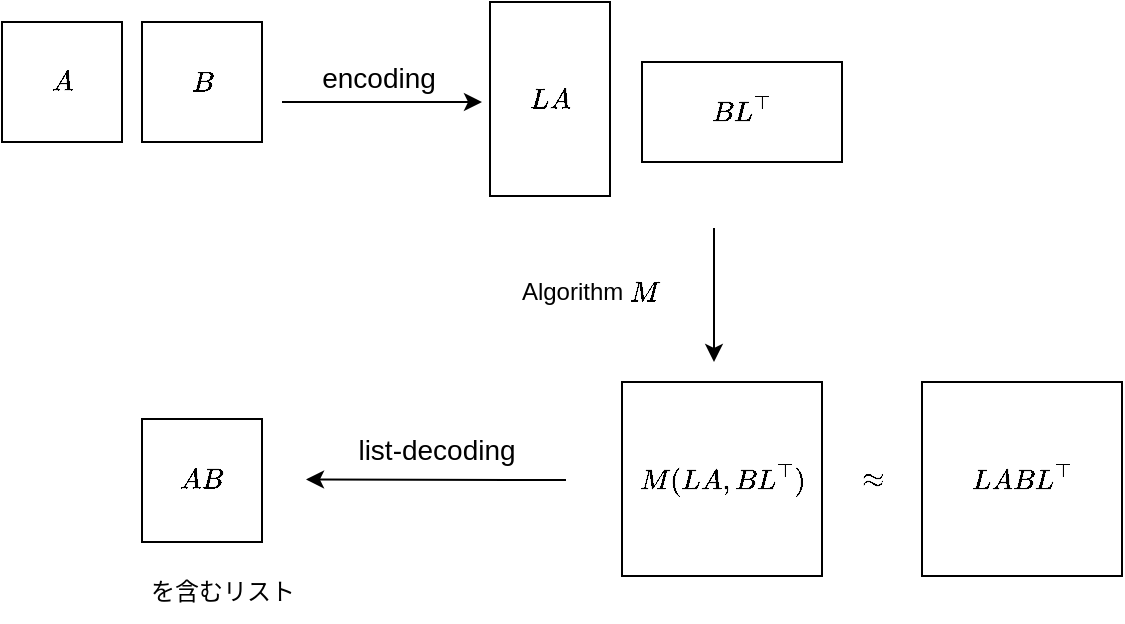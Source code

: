 <mxfile>
    <diagram id="a0IY9pOavN5R539W80ek" name="ページ1">
        <mxGraphModel dx="427" dy="361" grid="1" gridSize="10" guides="1" tooltips="1" connect="1" arrows="1" fold="1" page="1" pageScale="1" pageWidth="827" pageHeight="1169" math="1" shadow="0">
            <root>
                <mxCell id="0"/>
                <mxCell id="1" parent="0"/>
                <mxCell id="2" value="$$A$$" style="whiteSpace=wrap;html=1;" parent="1" vertex="1">
                    <mxGeometry x="40" y="40" width="60" height="60" as="geometry"/>
                </mxCell>
                <mxCell id="3" value="$$B$$" style="whiteSpace=wrap;html=1;" parent="1" vertex="1">
                    <mxGeometry x="110" y="40" width="60" height="60" as="geometry"/>
                </mxCell>
                <mxCell id="4" value="" style="edgeStyle=none;orthogonalLoop=1;jettySize=auto;html=1;" parent="1" edge="1">
                    <mxGeometry width="100" relative="1" as="geometry">
                        <mxPoint x="180" y="80" as="sourcePoint"/>
                        <mxPoint x="280" y="80" as="targetPoint"/>
                        <Array as="points"/>
                    </mxGeometry>
                </mxCell>
                <mxCell id="5" value="encoding" style="text;html=1;align=center;verticalAlign=middle;resizable=0;points=[];autosize=1;strokeColor=none;fillColor=none;strokeWidth=1;fontSize=14;" parent="1" vertex="1">
                    <mxGeometry x="188" y="53" width="80" height="30" as="geometry"/>
                </mxCell>
                <mxCell id="6" value="$$LA$$" style="whiteSpace=wrap;html=1;" parent="1" vertex="1">
                    <mxGeometry x="284" y="30" width="60" height="97" as="geometry"/>
                </mxCell>
                <mxCell id="8" value="$$BL^\top$$" style="whiteSpace=wrap;html=1;" parent="1" vertex="1">
                    <mxGeometry x="360" y="60" width="100" height="50" as="geometry"/>
                </mxCell>
                <mxCell id="9" value="" style="edgeStyle=none;orthogonalLoop=1;jettySize=auto;html=1;" parent="1" edge="1">
                    <mxGeometry width="100" relative="1" as="geometry">
                        <mxPoint x="396" y="143" as="sourcePoint"/>
                        <mxPoint x="396" y="210" as="targetPoint"/>
                        <Array as="points"/>
                    </mxGeometry>
                </mxCell>
                <mxCell id="10" value="Algorithm \(M\)" style="text;html=1;align=center;verticalAlign=middle;resizable=0;points=[];autosize=1;strokeColor=none;fillColor=none;" parent="1" vertex="1">
                    <mxGeometry x="284" y="160" width="100" height="30" as="geometry"/>
                </mxCell>
                <mxCell id="11" value="$$M(LA,BL^\top)$$" style="whiteSpace=wrap;html=1;" parent="1" vertex="1">
                    <mxGeometry x="350" y="220" width="100" height="97" as="geometry"/>
                </mxCell>
                <mxCell id="12" value="$$\approx$$" style="text;html=1;align=center;verticalAlign=middle;resizable=0;points=[];autosize=1;strokeColor=none;fillColor=none;" parent="1" vertex="1">
                    <mxGeometry x="430" y="253.5" width="90" height="30" as="geometry"/>
                </mxCell>
                <mxCell id="13" value="$$L AB L^\top$$" style="whiteSpace=wrap;html=1;" parent="1" vertex="1">
                    <mxGeometry x="500" y="220" width="100" height="97" as="geometry"/>
                </mxCell>
                <mxCell id="14" value="$$AB$$" style="whiteSpace=wrap;html=1;" parent="1" vertex="1">
                    <mxGeometry x="110" y="238.5" width="60" height="61.5" as="geometry"/>
                </mxCell>
                <mxCell id="15" value="" style="edgeStyle=none;orthogonalLoop=1;jettySize=auto;html=1;" parent="1" edge="1">
                    <mxGeometry width="100" relative="1" as="geometry">
                        <mxPoint x="322" y="269" as="sourcePoint"/>
                        <mxPoint x="192" y="268.75" as="targetPoint"/>
                        <Array as="points"/>
                    </mxGeometry>
                </mxCell>
                <mxCell id="18" value="list-decoding" style="text;html=1;align=center;verticalAlign=middle;resizable=0;points=[];autosize=1;strokeColor=none;fillColor=none;strokeWidth=1;fontSize=14;" parent="1" vertex="1">
                    <mxGeometry x="207" y="238.5" width="100" height="30" as="geometry"/>
                </mxCell>
                <mxCell id="19" value="を含むリスト" style="text;html=1;align=center;verticalAlign=middle;resizable=0;points=[];autosize=1;strokeColor=none;fillColor=none;" vertex="1" parent="1">
                    <mxGeometry x="100" y="310" width="100" height="30" as="geometry"/>
                </mxCell>
            </root>
        </mxGraphModel>
    </diagram>
</mxfile>
